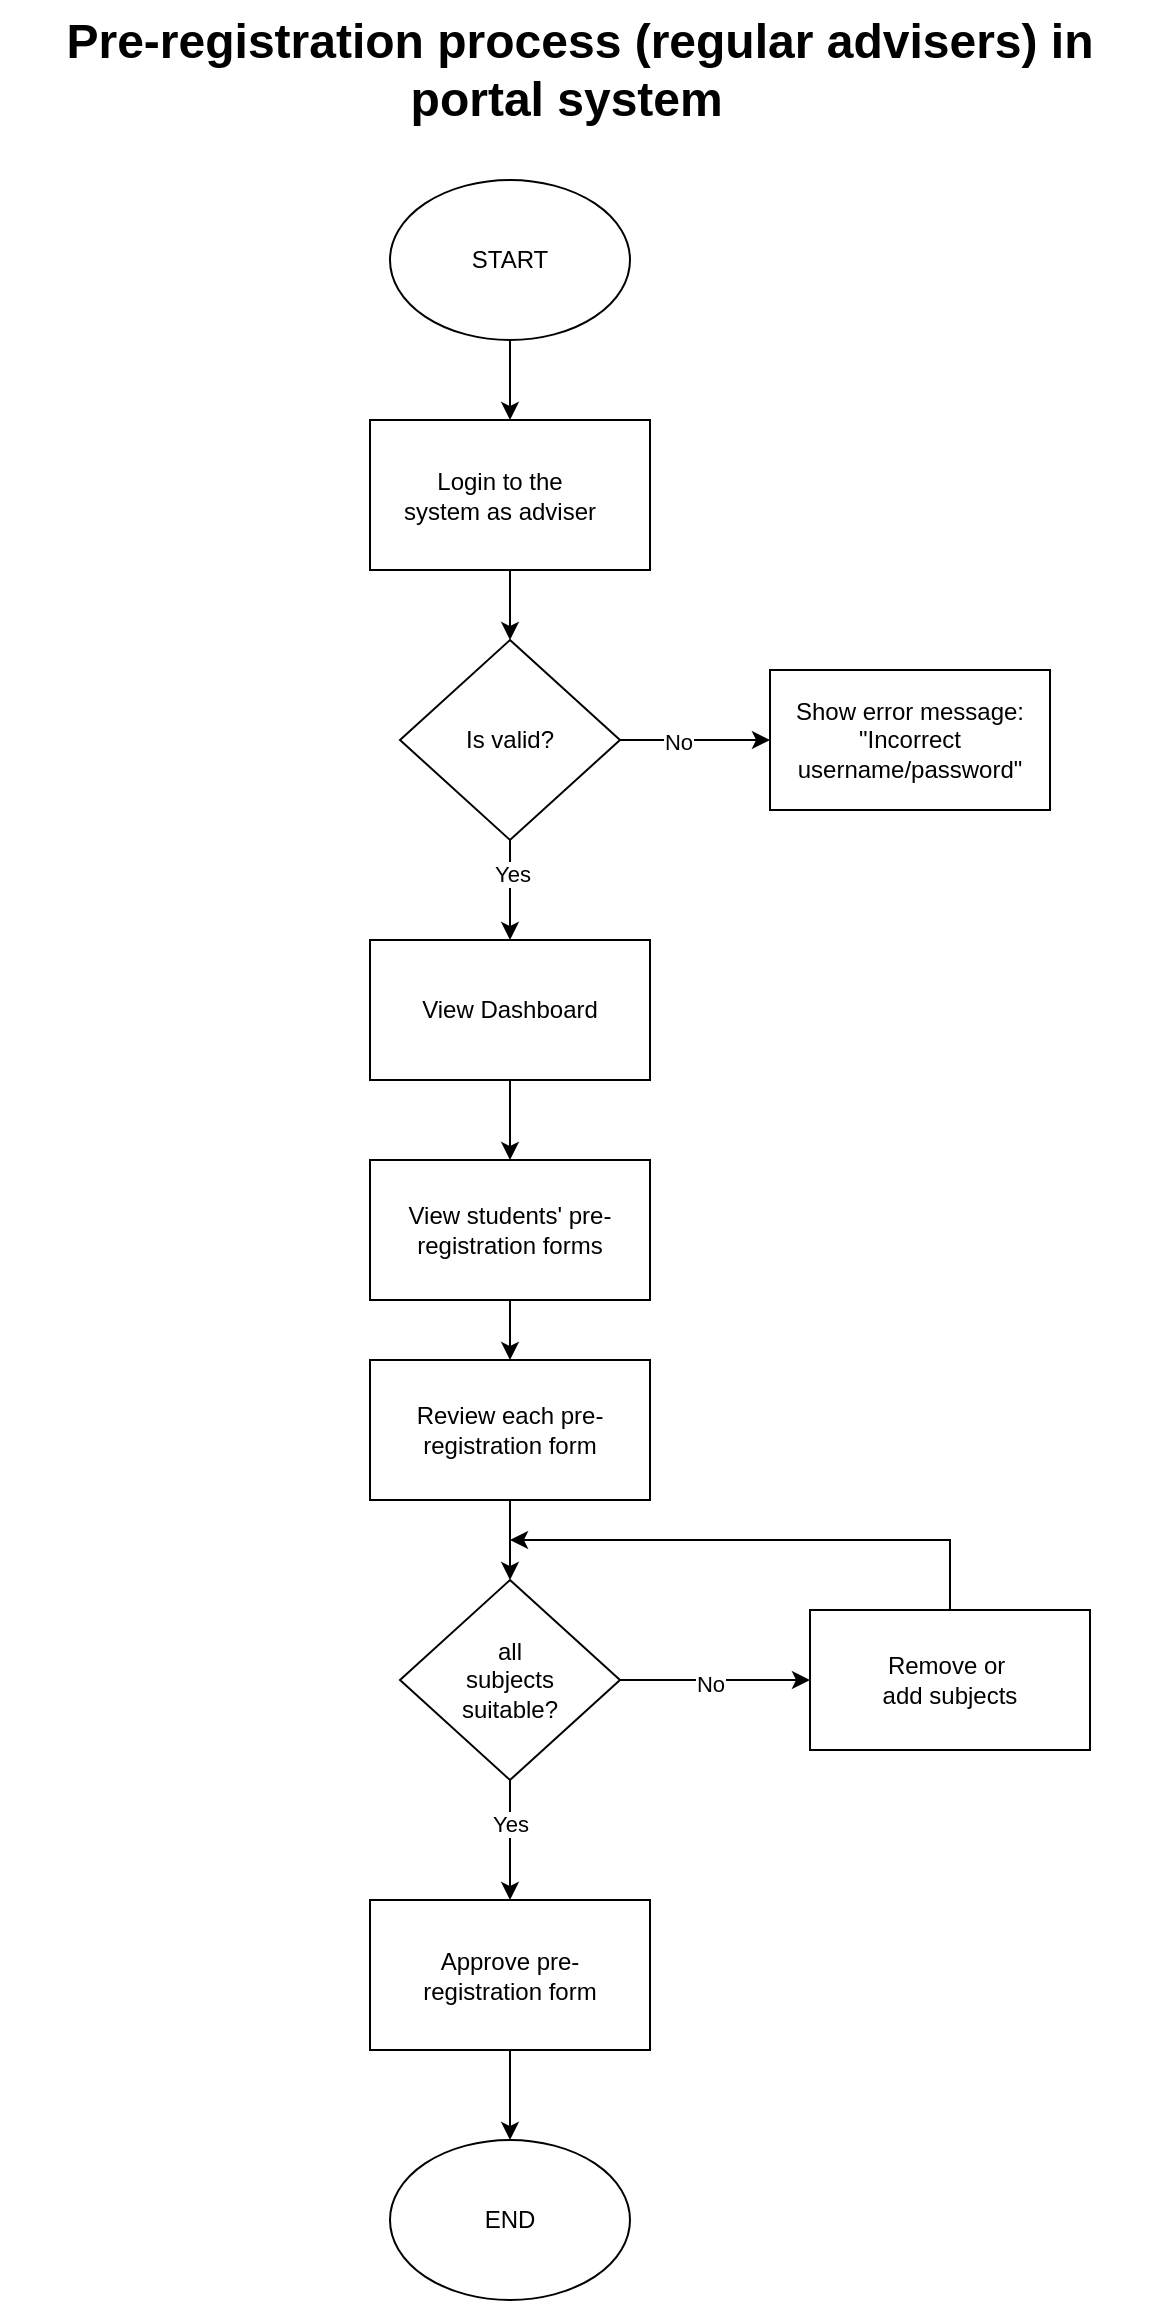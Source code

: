 <mxfile version="24.7.16">
  <diagram name="Page-1" id="FeNSiu1vrpdzJU6li4sQ">
    <mxGraphModel dx="880" dy="460" grid="1" gridSize="10" guides="1" tooltips="1" connect="1" arrows="1" fold="1" page="1" pageScale="1" pageWidth="850" pageHeight="1100" math="0" shadow="0">
      <root>
        <mxCell id="0" />
        <mxCell id="1" parent="0" />
        <mxCell id="SyvcPrhUcTAlDS3E91bm-1" value="&lt;h1 style=&quot;margin-top: 0px;&quot;&gt;Pre-registration process (regular advisers) in portal system&amp;nbsp;&amp;nbsp;&lt;/h1&gt;" style="text;html=1;whiteSpace=wrap;overflow=hidden;rounded=0;align=center;movable=0;resizable=0;rotatable=0;deletable=0;editable=0;locked=1;connectable=0;" parent="1" vertex="1">
          <mxGeometry x="135" y="20" width="580" height="70" as="geometry" />
        </mxCell>
        <mxCell id="SyvcPrhUcTAlDS3E91bm-11" style="edgeStyle=orthogonalEdgeStyle;rounded=0;orthogonalLoop=1;jettySize=auto;html=1;exitX=0.5;exitY=1;exitDx=0;exitDy=0;entryX=0.5;entryY=0;entryDx=0;entryDy=0;" parent="1" source="SyvcPrhUcTAlDS3E91bm-4" target="SyvcPrhUcTAlDS3E91bm-8" edge="1">
          <mxGeometry relative="1" as="geometry" />
        </mxCell>
        <mxCell id="SyvcPrhUcTAlDS3E91bm-14" value="Yes" style="edgeLabel;html=1;align=center;verticalAlign=middle;resizable=0;points=[];" parent="SyvcPrhUcTAlDS3E91bm-11" vertex="1" connectable="0">
          <mxGeometry x="-0.32" y="1" relative="1" as="geometry">
            <mxPoint as="offset" />
          </mxGeometry>
        </mxCell>
        <mxCell id="SyvcPrhUcTAlDS3E91bm-12" style="edgeStyle=orthogonalEdgeStyle;rounded=0;orthogonalLoop=1;jettySize=auto;html=1;exitX=1;exitY=0.5;exitDx=0;exitDy=0;entryX=0;entryY=0.5;entryDx=0;entryDy=0;" parent="1" source="SyvcPrhUcTAlDS3E91bm-4" target="SyvcPrhUcTAlDS3E91bm-7" edge="1">
          <mxGeometry relative="1" as="geometry" />
        </mxCell>
        <mxCell id="SyvcPrhUcTAlDS3E91bm-13" value="No" style="edgeLabel;html=1;align=center;verticalAlign=middle;resizable=0;points=[];" parent="SyvcPrhUcTAlDS3E91bm-12" vertex="1" connectable="0">
          <mxGeometry x="-0.227" y="-1" relative="1" as="geometry">
            <mxPoint as="offset" />
          </mxGeometry>
        </mxCell>
        <mxCell id="SyvcPrhUcTAlDS3E91bm-4" value="" style="rhombus;whiteSpace=wrap;html=1;" parent="1" vertex="1">
          <mxGeometry x="335" y="340" width="110" height="100" as="geometry" />
        </mxCell>
        <mxCell id="SyvcPrhUcTAlDS3E91bm-5" value="Is valid?" style="text;html=1;align=center;verticalAlign=middle;whiteSpace=wrap;rounded=0;" parent="1" vertex="1">
          <mxGeometry x="360" y="375" width="60" height="30" as="geometry" />
        </mxCell>
        <mxCell id="SyvcPrhUcTAlDS3E91bm-6" value="" style="rounded=0;whiteSpace=wrap;html=1;" parent="1" vertex="1">
          <mxGeometry x="520" y="355" width="140" height="70" as="geometry" />
        </mxCell>
        <mxCell id="SyvcPrhUcTAlDS3E91bm-7" value="Show error message:&lt;div&gt;&quot;Incorrect username/password&quot;&lt;/div&gt;" style="text;html=1;align=center;verticalAlign=middle;whiteSpace=wrap;rounded=0;" parent="1" vertex="1">
          <mxGeometry x="520" y="370" width="140" height="40" as="geometry" />
        </mxCell>
        <mxCell id="hEnt9ywJXe-8F-uIfgRp-30" style="edgeStyle=orthogonalEdgeStyle;rounded=0;orthogonalLoop=1;jettySize=auto;html=1;exitX=0.5;exitY=1;exitDx=0;exitDy=0;entryX=0.5;entryY=0;entryDx=0;entryDy=0;" parent="1" source="SyvcPrhUcTAlDS3E91bm-8" target="hEnt9ywJXe-8F-uIfgRp-27" edge="1">
          <mxGeometry relative="1" as="geometry" />
        </mxCell>
        <mxCell id="SyvcPrhUcTAlDS3E91bm-8" value="" style="rounded=0;whiteSpace=wrap;html=1;" parent="1" vertex="1">
          <mxGeometry x="320" y="490" width="140" height="70" as="geometry" />
        </mxCell>
        <mxCell id="SyvcPrhUcTAlDS3E91bm-9" value="View Dashboard" style="text;html=1;align=center;verticalAlign=middle;whiteSpace=wrap;rounded=0;" parent="1" vertex="1">
          <mxGeometry x="320" y="505" width="140" height="40" as="geometry" />
        </mxCell>
        <mxCell id="SyvcPrhUcTAlDS3E91bm-25" style="edgeStyle=orthogonalEdgeStyle;rounded=0;orthogonalLoop=1;jettySize=auto;html=1;exitX=0.5;exitY=1;exitDx=0;exitDy=0;entryX=0.5;entryY=0;entryDx=0;entryDy=0;" parent="1" source="SyvcPrhUcTAlDS3E91bm-15" target="SyvcPrhUcTAlDS3E91bm-17" edge="1">
          <mxGeometry relative="1" as="geometry" />
        </mxCell>
        <mxCell id="SyvcPrhUcTAlDS3E91bm-15" value="" style="rounded=0;whiteSpace=wrap;html=1;" parent="1" vertex="1">
          <mxGeometry x="320" y="700" width="140" height="70" as="geometry" />
        </mxCell>
        <mxCell id="SyvcPrhUcTAlDS3E91bm-16" value="Review each pre-registration form" style="text;html=1;align=center;verticalAlign=middle;whiteSpace=wrap;rounded=0;" parent="1" vertex="1">
          <mxGeometry x="320" y="715" width="140" height="40" as="geometry" />
        </mxCell>
        <mxCell id="SyvcPrhUcTAlDS3E91bm-26" style="edgeStyle=orthogonalEdgeStyle;rounded=0;orthogonalLoop=1;jettySize=auto;html=1;exitX=1;exitY=0.5;exitDx=0;exitDy=0;entryX=0;entryY=0.5;entryDx=0;entryDy=0;" parent="1" source="SyvcPrhUcTAlDS3E91bm-17" edge="1">
          <mxGeometry relative="1" as="geometry">
            <mxPoint x="540" y="860" as="targetPoint" />
          </mxGeometry>
        </mxCell>
        <mxCell id="SyvcPrhUcTAlDS3E91bm-30" value="No" style="edgeLabel;html=1;align=center;verticalAlign=middle;resizable=0;points=[];" parent="SyvcPrhUcTAlDS3E91bm-26" vertex="1" connectable="0">
          <mxGeometry x="-0.053" y="-2" relative="1" as="geometry">
            <mxPoint as="offset" />
          </mxGeometry>
        </mxCell>
        <mxCell id="hEnt9ywJXe-8F-uIfgRp-8" style="edgeStyle=orthogonalEdgeStyle;rounded=0;orthogonalLoop=1;jettySize=auto;html=1;exitX=0.5;exitY=1;exitDx=0;exitDy=0;entryX=0.5;entryY=0;entryDx=0;entryDy=0;" parent="1" source="SyvcPrhUcTAlDS3E91bm-17" target="hEnt9ywJXe-8F-uIfgRp-7" edge="1">
          <mxGeometry relative="1" as="geometry" />
        </mxCell>
        <mxCell id="hEnt9ywJXe-8F-uIfgRp-9" value="Yes" style="edgeLabel;html=1;align=center;verticalAlign=middle;resizable=0;points=[];" parent="hEnt9ywJXe-8F-uIfgRp-8" vertex="1" connectable="0">
          <mxGeometry x="-0.267" relative="1" as="geometry">
            <mxPoint as="offset" />
          </mxGeometry>
        </mxCell>
        <mxCell id="SyvcPrhUcTAlDS3E91bm-17" value="" style="rhombus;whiteSpace=wrap;html=1;" parent="1" vertex="1">
          <mxGeometry x="335" y="810" width="110" height="100" as="geometry" />
        </mxCell>
        <mxCell id="SyvcPrhUcTAlDS3E91bm-18" value="all subjects suitable?" style="text;html=1;align=center;verticalAlign=middle;whiteSpace=wrap;rounded=0;" parent="1" vertex="1">
          <mxGeometry x="360" y="845" width="60" height="30" as="geometry" />
        </mxCell>
        <mxCell id="SyvcPrhUcTAlDS3E91bm-33" style="edgeStyle=orthogonalEdgeStyle;rounded=0;orthogonalLoop=1;jettySize=auto;html=1;exitX=0.5;exitY=0;exitDx=0;exitDy=0;" parent="1" edge="1">
          <mxGeometry relative="1" as="geometry">
            <mxPoint x="390" y="790" as="targetPoint" />
            <Array as="points">
              <mxPoint x="610" y="810" />
              <mxPoint x="610" y="810" />
            </Array>
            <mxPoint x="610" y="825" as="sourcePoint" />
          </mxGeometry>
        </mxCell>
        <mxCell id="SyvcPrhUcTAlDS3E91bm-19" value="" style="rounded=0;whiteSpace=wrap;html=1;" parent="1" vertex="1">
          <mxGeometry x="540" y="825" width="140" height="70" as="geometry" />
        </mxCell>
        <mxCell id="SyvcPrhUcTAlDS3E91bm-20" value="Remove or&amp;nbsp;&lt;div&gt;add subjects&lt;/div&gt;" style="text;html=1;align=center;verticalAlign=middle;whiteSpace=wrap;rounded=0;" parent="1" vertex="1">
          <mxGeometry x="540" y="840" width="140" height="40" as="geometry" />
        </mxCell>
        <mxCell id="hEnt9ywJXe-8F-uIfgRp-3" style="edgeStyle=orthogonalEdgeStyle;rounded=0;orthogonalLoop=1;jettySize=auto;html=1;exitX=0.5;exitY=1;exitDx=0;exitDy=0;entryX=0.5;entryY=0;entryDx=0;entryDy=0;" parent="1" source="hEnt9ywJXe-8F-uIfgRp-1" target="SyvcPrhUcTAlDS3E91bm-4" edge="1">
          <mxGeometry relative="1" as="geometry" />
        </mxCell>
        <mxCell id="hEnt9ywJXe-8F-uIfgRp-1" value="" style="rounded=0;whiteSpace=wrap;html=1;" parent="1" vertex="1">
          <mxGeometry x="320" y="230" width="140" height="75" as="geometry" />
        </mxCell>
        <mxCell id="hEnt9ywJXe-8F-uIfgRp-2" value="Login to the system as adviser" style="text;html=1;align=center;verticalAlign=middle;whiteSpace=wrap;rounded=0;" parent="1" vertex="1">
          <mxGeometry x="335" y="252.5" width="100" height="30" as="geometry" />
        </mxCell>
        <mxCell id="hEnt9ywJXe-8F-uIfgRp-6" style="edgeStyle=orthogonalEdgeStyle;rounded=0;orthogonalLoop=1;jettySize=auto;html=1;exitX=0.5;exitY=1;exitDx=0;exitDy=0;entryX=0.5;entryY=0;entryDx=0;entryDy=0;" parent="1" source="hEnt9ywJXe-8F-uIfgRp-4" target="hEnt9ywJXe-8F-uIfgRp-1" edge="1">
          <mxGeometry relative="1" as="geometry" />
        </mxCell>
        <mxCell id="hEnt9ywJXe-8F-uIfgRp-4" value="" style="ellipse;whiteSpace=wrap;html=1;" parent="1" vertex="1">
          <mxGeometry x="330" y="110" width="120" height="80" as="geometry" />
        </mxCell>
        <mxCell id="hEnt9ywJXe-8F-uIfgRp-5" value="START" style="text;html=1;align=center;verticalAlign=middle;whiteSpace=wrap;rounded=0;" parent="1" vertex="1">
          <mxGeometry x="360" y="135" width="60" height="30" as="geometry" />
        </mxCell>
        <mxCell id="hEnt9ywJXe-8F-uIfgRp-13" style="edgeStyle=orthogonalEdgeStyle;rounded=0;orthogonalLoop=1;jettySize=auto;html=1;exitX=0.5;exitY=1;exitDx=0;exitDy=0;entryX=0.5;entryY=0;entryDx=0;entryDy=0;" parent="1" source="hEnt9ywJXe-8F-uIfgRp-7" target="hEnt9ywJXe-8F-uIfgRp-11" edge="1">
          <mxGeometry relative="1" as="geometry" />
        </mxCell>
        <mxCell id="hEnt9ywJXe-8F-uIfgRp-7" value="" style="rounded=0;whiteSpace=wrap;html=1;" parent="1" vertex="1">
          <mxGeometry x="320" y="970" width="140" height="75" as="geometry" />
        </mxCell>
        <mxCell id="hEnt9ywJXe-8F-uIfgRp-10" value="Approve pre-registration form" style="text;html=1;align=center;verticalAlign=middle;whiteSpace=wrap;rounded=0;" parent="1" vertex="1">
          <mxGeometry x="340" y="992.5" width="100" height="30" as="geometry" />
        </mxCell>
        <mxCell id="hEnt9ywJXe-8F-uIfgRp-11" value="" style="ellipse;whiteSpace=wrap;html=1;" parent="1" vertex="1">
          <mxGeometry x="330" y="1090" width="120" height="80" as="geometry" />
        </mxCell>
        <mxCell id="hEnt9ywJXe-8F-uIfgRp-12" value="END" style="text;html=1;align=center;verticalAlign=middle;whiteSpace=wrap;rounded=0;" parent="1" vertex="1">
          <mxGeometry x="340" y="1115" width="100" height="30" as="geometry" />
        </mxCell>
        <mxCell id="hEnt9ywJXe-8F-uIfgRp-31" style="edgeStyle=orthogonalEdgeStyle;rounded=0;orthogonalLoop=1;jettySize=auto;html=1;exitX=0.5;exitY=1;exitDx=0;exitDy=0;entryX=0.5;entryY=0;entryDx=0;entryDy=0;" parent="1" source="hEnt9ywJXe-8F-uIfgRp-27" target="SyvcPrhUcTAlDS3E91bm-15" edge="1">
          <mxGeometry relative="1" as="geometry" />
        </mxCell>
        <mxCell id="hEnt9ywJXe-8F-uIfgRp-27" value="" style="rounded=0;whiteSpace=wrap;html=1;" parent="1" vertex="1">
          <mxGeometry x="320" y="600" width="140" height="70" as="geometry" />
        </mxCell>
        <mxCell id="hEnt9ywJXe-8F-uIfgRp-28" value="View students&#39; pre-registration forms" style="text;html=1;align=center;verticalAlign=middle;whiteSpace=wrap;rounded=0;" parent="1" vertex="1">
          <mxGeometry x="320" y="615" width="140" height="40" as="geometry" />
        </mxCell>
      </root>
    </mxGraphModel>
  </diagram>
</mxfile>

